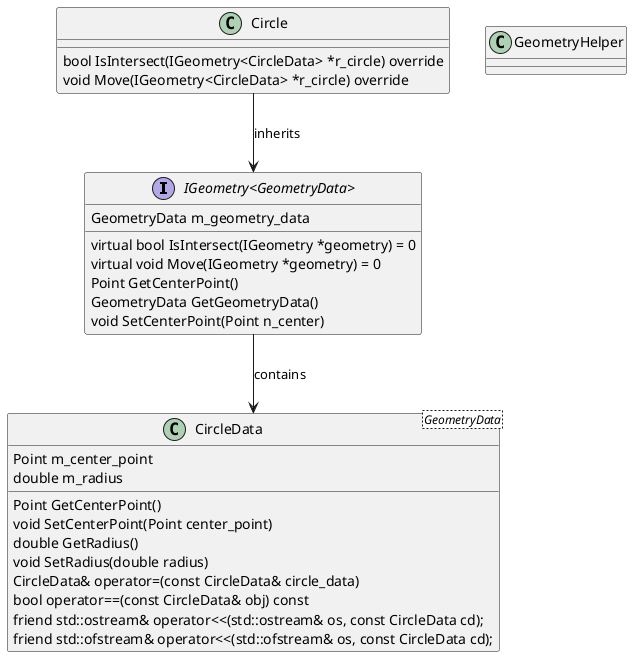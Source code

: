 @startuml Geometry
interface   "IGeometry<GeometryData>"
"IGeometry<GeometryData>" : virtual bool IsIntersect(IGeometry *geometry) = 0
"IGeometry<GeometryData>" : virtual void Move(IGeometry *geometry) = 0
"IGeometry<GeometryData>" : GeometryData m_geometry_data
"IGeometry<GeometryData>" : Point GetCenterPoint()
"IGeometry<GeometryData>" : GeometryData GetGeometryData()
"IGeometry<GeometryData>" : void SetCenterPoint(Point n_center)

class   CircleData<GeometryData>
CircleData : Point m_center_point
CircleData : double m_radius
CircleData : Point GetCenterPoint()
CircleData : void SetCenterPoint(Point center_point)
CircleData : double GetRadius()
CircleData : void SetRadius(double radius)
CircleData : CircleData& operator=(const CircleData& circle_data)
CircleData :  bool operator==(const CircleData& obj) const
CircleData : friend std::ostream& operator<<(std::ostream& os, const CircleData cd);
CircleData : friend std::ofstream& operator<<(std::ofstream& os, const CircleData cd);

class           Circle
Circle : bool IsIntersect(IGeometry<CircleData> *r_circle) override
Circle : void Move(IGeometry<CircleData> *r_circle) override

class           GeometryHelper


Circle --> "IGeometry<GeometryData>" : "inherits"
"IGeometry<GeometryData>" --> CircleData : "contains"
@enduml